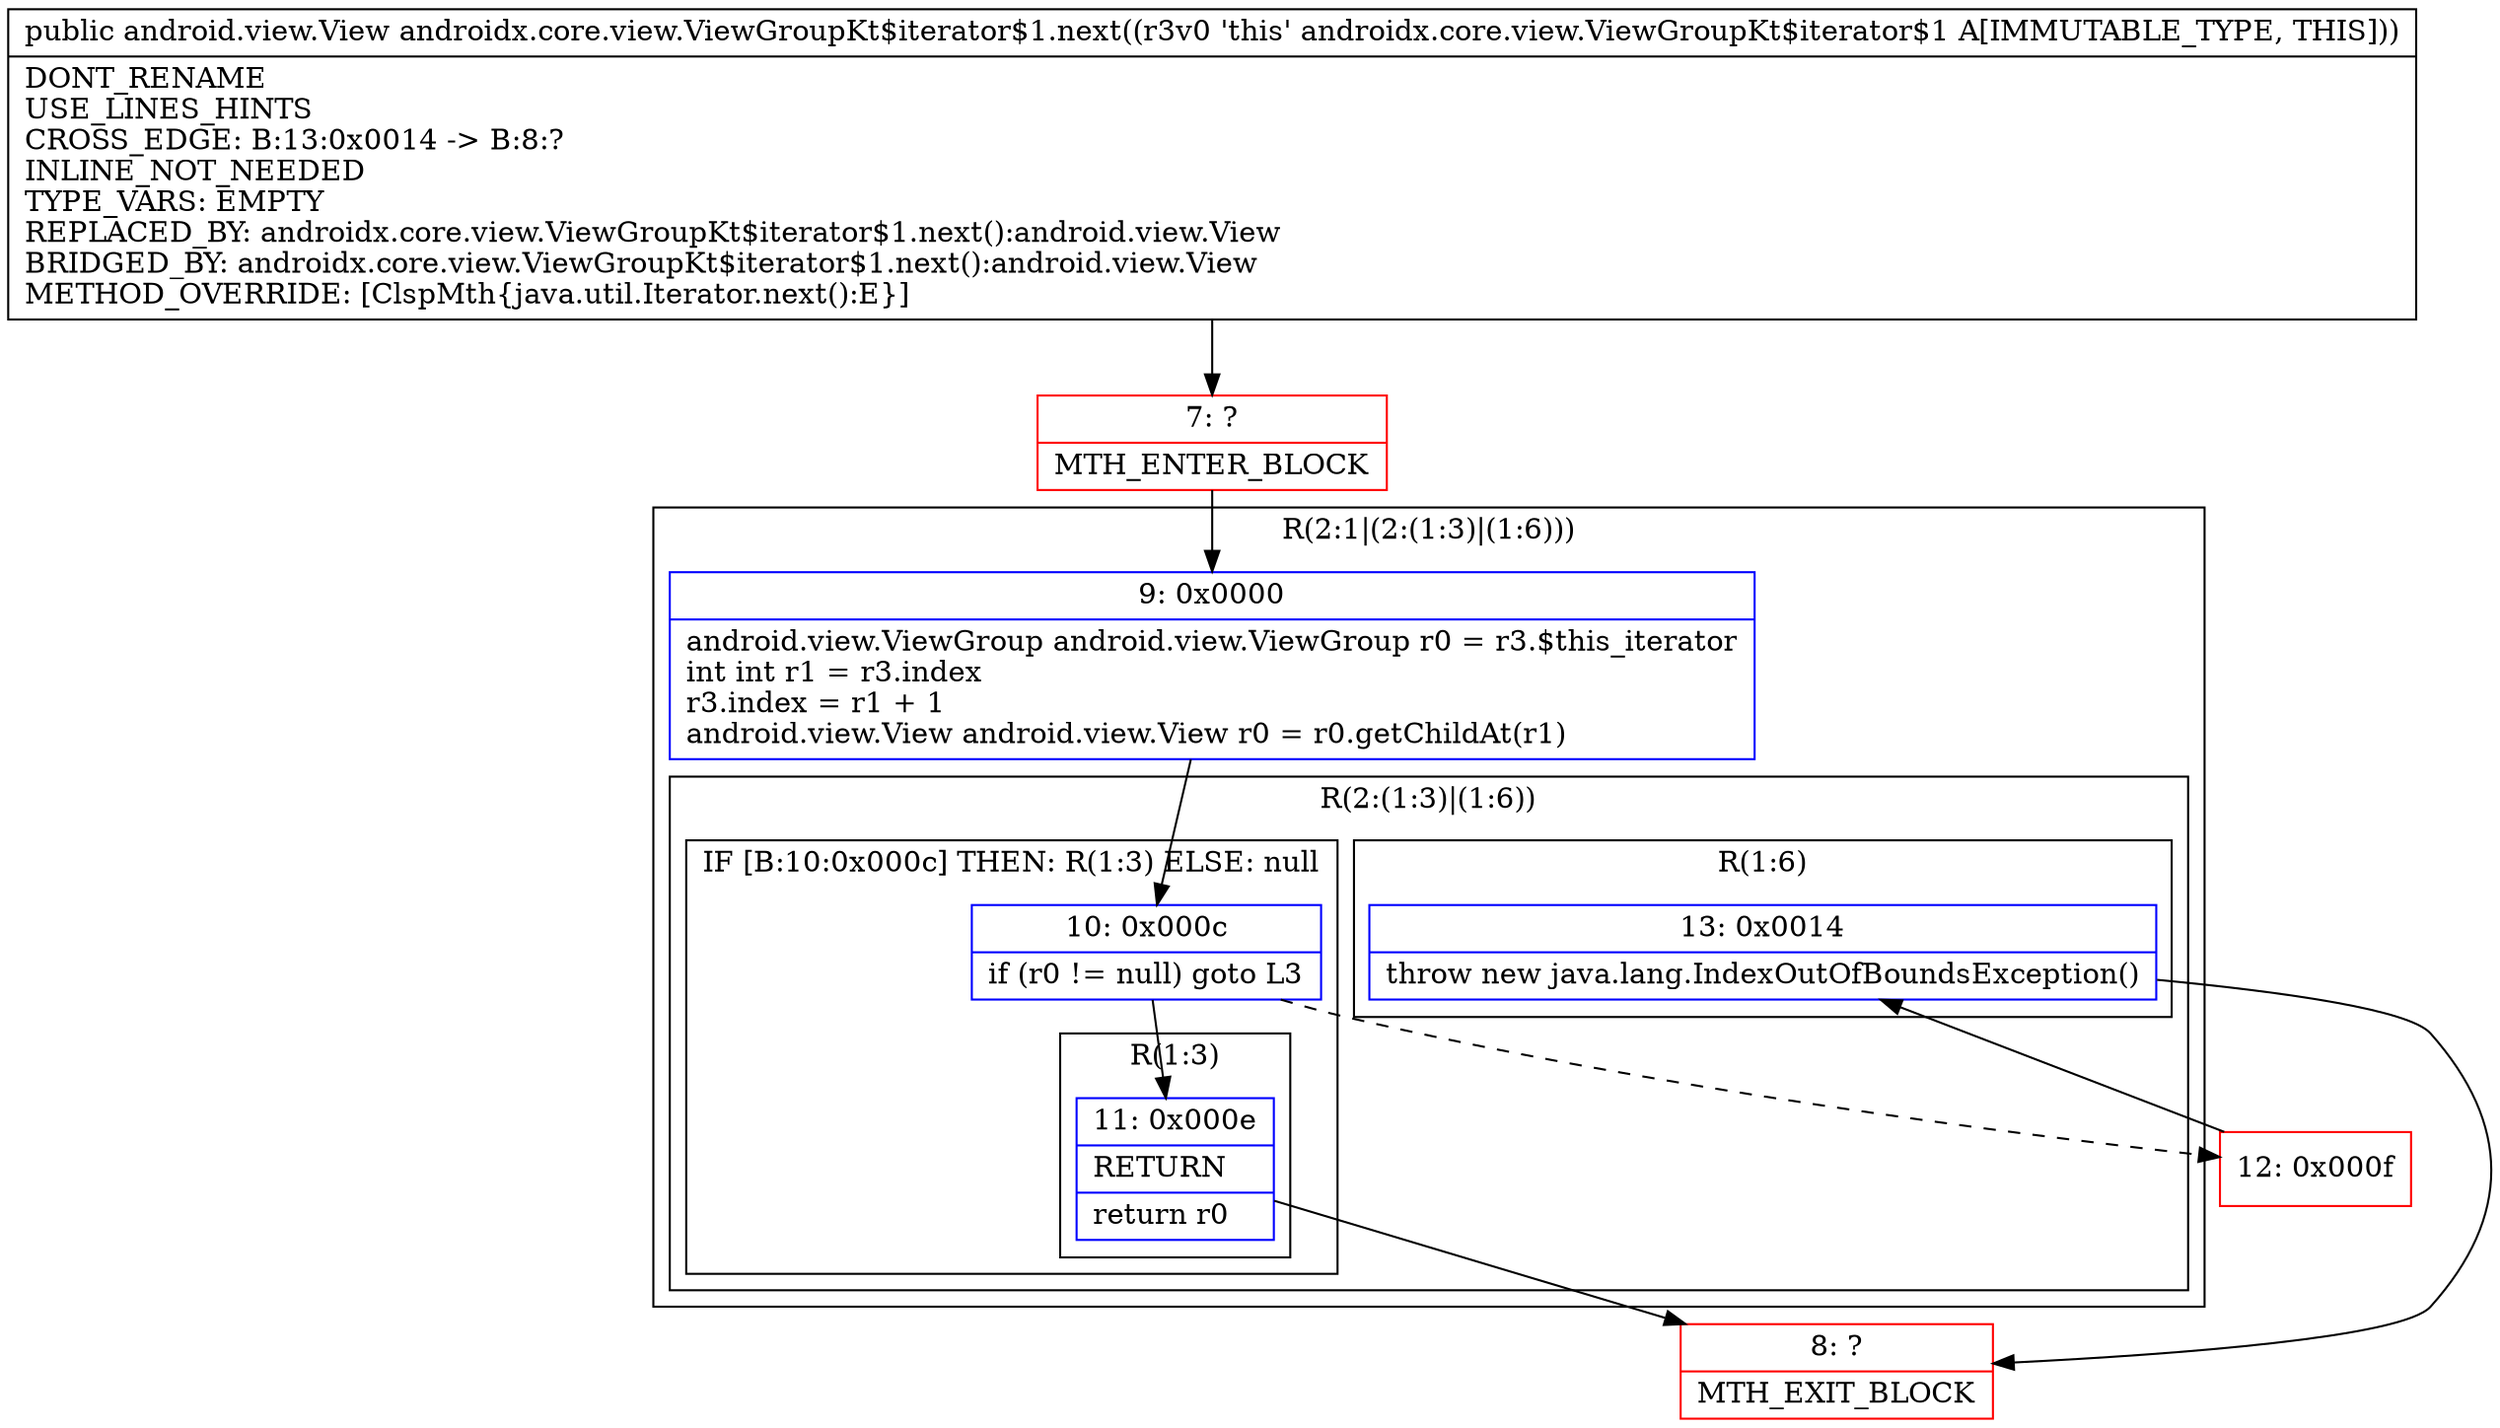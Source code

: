 digraph "CFG forandroidx.core.view.ViewGroupKt$iterator$1.next()Landroid\/view\/View;" {
subgraph cluster_Region_1027327927 {
label = "R(2:1|(2:(1:3)|(1:6)))";
node [shape=record,color=blue];
Node_9 [shape=record,label="{9\:\ 0x0000|android.view.ViewGroup android.view.ViewGroup r0 = r3.$this_iterator\lint int r1 = r3.index\lr3.index = r1 + 1\landroid.view.View android.view.View r0 = r0.getChildAt(r1)\l}"];
subgraph cluster_Region_1442700815 {
label = "R(2:(1:3)|(1:6))";
node [shape=record,color=blue];
subgraph cluster_IfRegion_2099848952 {
label = "IF [B:10:0x000c] THEN: R(1:3) ELSE: null";
node [shape=record,color=blue];
Node_10 [shape=record,label="{10\:\ 0x000c|if (r0 != null) goto L3\l}"];
subgraph cluster_Region_1889765502 {
label = "R(1:3)";
node [shape=record,color=blue];
Node_11 [shape=record,label="{11\:\ 0x000e|RETURN\l|return r0\l}"];
}
}
subgraph cluster_Region_73494120 {
label = "R(1:6)";
node [shape=record,color=blue];
Node_13 [shape=record,label="{13\:\ 0x0014|throw new java.lang.IndexOutOfBoundsException()\l}"];
}
}
}
Node_7 [shape=record,color=red,label="{7\:\ ?|MTH_ENTER_BLOCK\l}"];
Node_8 [shape=record,color=red,label="{8\:\ ?|MTH_EXIT_BLOCK\l}"];
Node_12 [shape=record,color=red,label="{12\:\ 0x000f}"];
MethodNode[shape=record,label="{public android.view.View androidx.core.view.ViewGroupKt$iterator$1.next((r3v0 'this' androidx.core.view.ViewGroupKt$iterator$1 A[IMMUTABLE_TYPE, THIS]))  | DONT_RENAME\lUSE_LINES_HINTS\lCROSS_EDGE: B:13:0x0014 \-\> B:8:?\lINLINE_NOT_NEEDED\lTYPE_VARS: EMPTY\lREPLACED_BY: androidx.core.view.ViewGroupKt$iterator$1.next():android.view.View\lBRIDGED_BY: androidx.core.view.ViewGroupKt$iterator$1.next():android.view.View\lMETHOD_OVERRIDE: [ClspMth\{java.util.Iterator.next():E\}]\l}"];
MethodNode -> Node_7;Node_9 -> Node_10;
Node_10 -> Node_11;
Node_10 -> Node_12[style=dashed];
Node_11 -> Node_8;
Node_13 -> Node_8;
Node_7 -> Node_9;
Node_12 -> Node_13;
}

